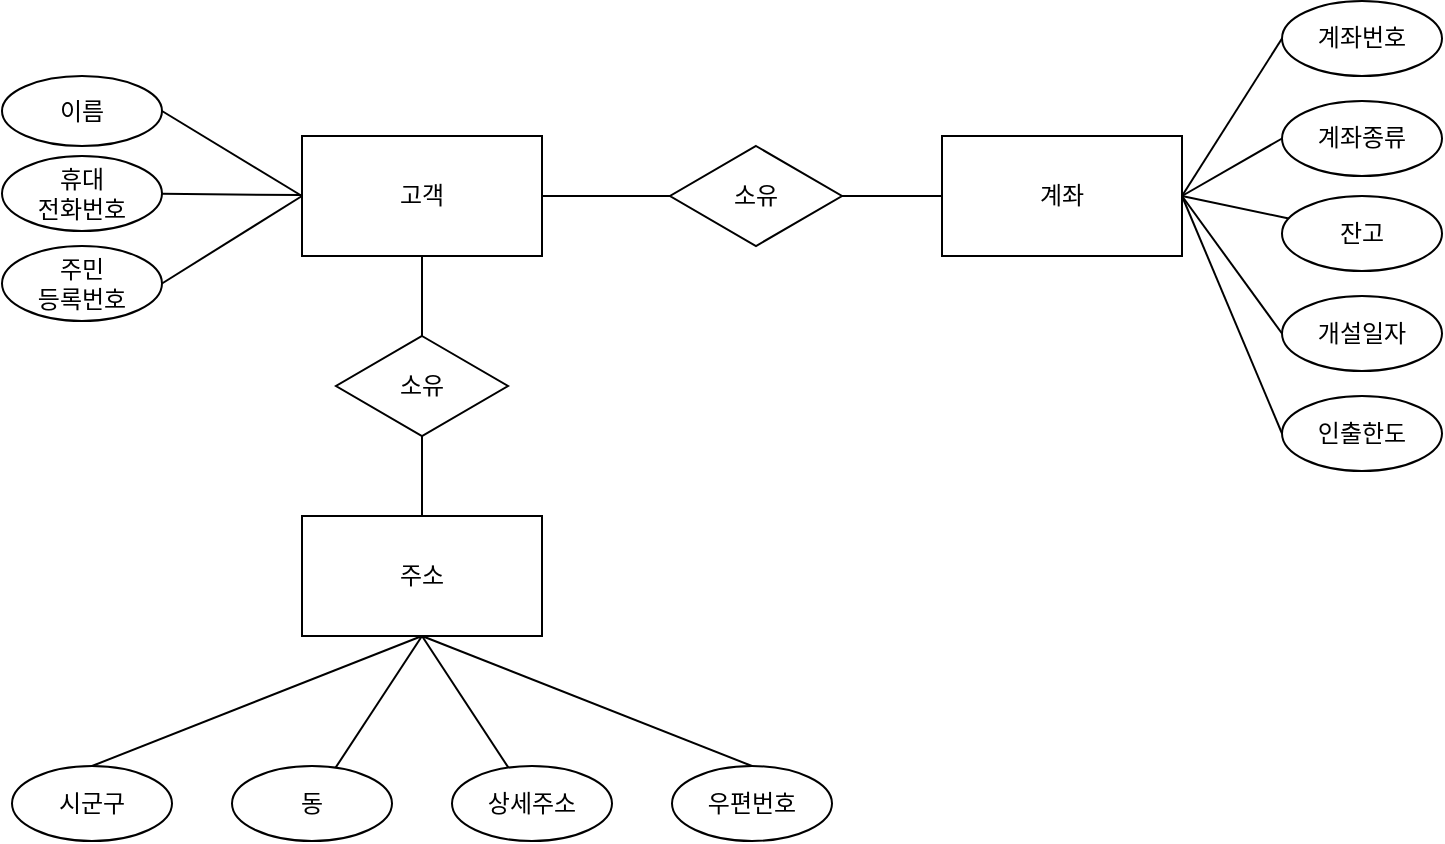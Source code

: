 <mxfile version="20.2.3" type="github">
  <diagram id="F7E832jS-0N0P_lomMx2" name="페이지-1">
    <mxGraphModel dx="1221" dy="672" grid="1" gridSize="10" guides="1" tooltips="1" connect="1" arrows="1" fold="1" page="1" pageScale="1" pageWidth="827" pageHeight="1169" math="0" shadow="0">
      <root>
        <mxCell id="0" />
        <mxCell id="1" parent="0" />
        <mxCell id="VNveiia-ABCgVaA3gTNQ-1" value="고객" style="rounded=0;whiteSpace=wrap;html=1;" vertex="1" parent="1">
          <mxGeometry x="230" y="270" width="120" height="60" as="geometry" />
        </mxCell>
        <mxCell id="VNveiia-ABCgVaA3gTNQ-38" value="" style="edgeStyle=none;rounded=0;orthogonalLoop=1;jettySize=auto;html=1;endArrow=none;endFill=0;exitX=1;exitY=0.5;exitDx=0;exitDy=0;" edge="1" parent="1" source="VNveiia-ABCgVaA3gTNQ-2" target="VNveiia-ABCgVaA3gTNQ-35">
          <mxGeometry relative="1" as="geometry" />
        </mxCell>
        <mxCell id="VNveiia-ABCgVaA3gTNQ-40" style="edgeStyle=none;rounded=0;orthogonalLoop=1;jettySize=auto;html=1;entryX=0;entryY=0.5;entryDx=0;entryDy=0;endArrow=none;endFill=0;" edge="1" parent="1" target="VNveiia-ABCgVaA3gTNQ-34">
          <mxGeometry relative="1" as="geometry">
            <mxPoint x="670" y="300" as="sourcePoint" />
          </mxGeometry>
        </mxCell>
        <mxCell id="VNveiia-ABCgVaA3gTNQ-41" style="edgeStyle=none;rounded=0;orthogonalLoop=1;jettySize=auto;html=1;exitX=1;exitY=0.5;exitDx=0;exitDy=0;entryX=0;entryY=0.5;entryDx=0;entryDy=0;endArrow=none;endFill=0;" edge="1" parent="1" source="VNveiia-ABCgVaA3gTNQ-2" target="VNveiia-ABCgVaA3gTNQ-29">
          <mxGeometry relative="1" as="geometry" />
        </mxCell>
        <mxCell id="VNveiia-ABCgVaA3gTNQ-42" style="edgeStyle=none;rounded=0;orthogonalLoop=1;jettySize=auto;html=1;exitX=1;exitY=0.5;exitDx=0;exitDy=0;endArrow=none;endFill=0;entryX=0;entryY=0.5;entryDx=0;entryDy=0;" edge="1" parent="1" source="VNveiia-ABCgVaA3gTNQ-2" target="VNveiia-ABCgVaA3gTNQ-36">
          <mxGeometry relative="1" as="geometry">
            <mxPoint x="710" y="370" as="targetPoint" />
          </mxGeometry>
        </mxCell>
        <mxCell id="VNveiia-ABCgVaA3gTNQ-43" style="edgeStyle=none;rounded=0;orthogonalLoop=1;jettySize=auto;html=1;exitX=1;exitY=0.5;exitDx=0;exitDy=0;entryX=0;entryY=0.5;entryDx=0;entryDy=0;endArrow=none;endFill=0;" edge="1" parent="1" source="VNveiia-ABCgVaA3gTNQ-2" target="VNveiia-ABCgVaA3gTNQ-37">
          <mxGeometry relative="1" as="geometry" />
        </mxCell>
        <mxCell id="VNveiia-ABCgVaA3gTNQ-2" value="계좌" style="rounded=0;whiteSpace=wrap;html=1;" vertex="1" parent="1">
          <mxGeometry x="550" y="270" width="120" height="60" as="geometry" />
        </mxCell>
        <mxCell id="VNveiia-ABCgVaA3gTNQ-3" value="주소" style="rounded=0;whiteSpace=wrap;html=1;" vertex="1" parent="1">
          <mxGeometry x="230" y="460" width="120" height="60" as="geometry" />
        </mxCell>
        <mxCell id="VNveiia-ABCgVaA3gTNQ-5" value="" style="edgeStyle=orthogonalEdgeStyle;orthogonalLoop=1;jettySize=auto;html=1;anchorPointDirection=1;rounded=0;endArrow=none;endFill=0;" edge="1" parent="1" source="VNveiia-ABCgVaA3gTNQ-4">
          <mxGeometry relative="1" as="geometry">
            <mxPoint x="550" y="300" as="targetPoint" />
          </mxGeometry>
        </mxCell>
        <mxCell id="VNveiia-ABCgVaA3gTNQ-6" value="" style="edgeStyle=orthogonalEdgeStyle;rounded=0;orthogonalLoop=1;jettySize=auto;html=1;endArrow=none;endFill=0;" edge="1" parent="1" source="VNveiia-ABCgVaA3gTNQ-4" target="VNveiia-ABCgVaA3gTNQ-1">
          <mxGeometry relative="1" as="geometry" />
        </mxCell>
        <mxCell id="VNveiia-ABCgVaA3gTNQ-4" value="소유" style="rhombus;whiteSpace=wrap;html=1;" vertex="1" parent="1">
          <mxGeometry x="414" y="275" width="86" height="50" as="geometry" />
        </mxCell>
        <mxCell id="VNveiia-ABCgVaA3gTNQ-9" value="" style="edgeStyle=orthogonalEdgeStyle;rounded=0;orthogonalLoop=1;jettySize=auto;html=1;endArrow=none;endFill=0;" edge="1" parent="1" source="VNveiia-ABCgVaA3gTNQ-8" target="VNveiia-ABCgVaA3gTNQ-1">
          <mxGeometry relative="1" as="geometry" />
        </mxCell>
        <mxCell id="VNveiia-ABCgVaA3gTNQ-10" value="" style="edgeStyle=orthogonalEdgeStyle;rounded=0;orthogonalLoop=1;jettySize=auto;html=1;endArrow=none;endFill=0;" edge="1" parent="1" source="VNveiia-ABCgVaA3gTNQ-8" target="VNveiia-ABCgVaA3gTNQ-3">
          <mxGeometry relative="1" as="geometry" />
        </mxCell>
        <mxCell id="VNveiia-ABCgVaA3gTNQ-8" value="소유" style="rhombus;whiteSpace=wrap;html=1;" vertex="1" parent="1">
          <mxGeometry x="247" y="370" width="86" height="50" as="geometry" />
        </mxCell>
        <mxCell id="VNveiia-ABCgVaA3gTNQ-12" value="" style="orthogonalLoop=1;jettySize=auto;html=1;endArrow=none;endFill=0;rounded=0;entryX=0;entryY=0.5;entryDx=0;entryDy=0;exitX=1;exitY=0.5;exitDx=0;exitDy=0;" edge="1" parent="1" source="VNveiia-ABCgVaA3gTNQ-11" target="VNveiia-ABCgVaA3gTNQ-1">
          <mxGeometry relative="1" as="geometry" />
        </mxCell>
        <mxCell id="VNveiia-ABCgVaA3gTNQ-11" value="이름" style="ellipse;whiteSpace=wrap;html=1;" vertex="1" parent="1">
          <mxGeometry x="80" y="240" width="80" height="35" as="geometry" />
        </mxCell>
        <mxCell id="VNveiia-ABCgVaA3gTNQ-15" value="" style="edgeStyle=none;rounded=0;orthogonalLoop=1;jettySize=auto;html=1;endArrow=none;endFill=0;" edge="1" parent="1" source="VNveiia-ABCgVaA3gTNQ-13" target="VNveiia-ABCgVaA3gTNQ-1">
          <mxGeometry relative="1" as="geometry" />
        </mxCell>
        <mxCell id="VNveiia-ABCgVaA3gTNQ-13" value="휴대 &lt;br&gt;전화번호" style="ellipse;whiteSpace=wrap;html=1;" vertex="1" parent="1">
          <mxGeometry x="80" y="280" width="80" height="37.5" as="geometry" />
        </mxCell>
        <mxCell id="VNveiia-ABCgVaA3gTNQ-17" value="" style="edgeStyle=none;rounded=0;orthogonalLoop=1;jettySize=auto;html=1;endArrow=none;endFill=0;entryX=0;entryY=0.5;entryDx=0;entryDy=0;exitX=1;exitY=0.5;exitDx=0;exitDy=0;" edge="1" parent="1" source="VNveiia-ABCgVaA3gTNQ-16" target="VNveiia-ABCgVaA3gTNQ-1">
          <mxGeometry relative="1" as="geometry" />
        </mxCell>
        <mxCell id="VNveiia-ABCgVaA3gTNQ-16" value="주민&lt;br&gt;등록번호" style="ellipse;whiteSpace=wrap;html=1;" vertex="1" parent="1">
          <mxGeometry x="80" y="325" width="80" height="37.5" as="geometry" />
        </mxCell>
        <mxCell id="VNveiia-ABCgVaA3gTNQ-28" style="edgeStyle=none;rounded=0;orthogonalLoop=1;jettySize=auto;html=1;exitX=0.5;exitY=0;exitDx=0;exitDy=0;entryX=0.5;entryY=1;entryDx=0;entryDy=0;endArrow=none;endFill=0;" edge="1" parent="1" source="VNveiia-ABCgVaA3gTNQ-18" target="VNveiia-ABCgVaA3gTNQ-3">
          <mxGeometry relative="1" as="geometry" />
        </mxCell>
        <mxCell id="VNveiia-ABCgVaA3gTNQ-18" value="시군구" style="ellipse;whiteSpace=wrap;html=1;" vertex="1" parent="1">
          <mxGeometry x="85" y="585" width="80" height="37.5" as="geometry" />
        </mxCell>
        <mxCell id="VNveiia-ABCgVaA3gTNQ-24" value="" style="edgeStyle=none;rounded=0;orthogonalLoop=1;jettySize=auto;html=1;endArrow=none;endFill=0;entryX=0.5;entryY=1;entryDx=0;entryDy=0;" edge="1" parent="1" source="VNveiia-ABCgVaA3gTNQ-21" target="VNveiia-ABCgVaA3gTNQ-3">
          <mxGeometry relative="1" as="geometry" />
        </mxCell>
        <mxCell id="VNveiia-ABCgVaA3gTNQ-21" value="동" style="ellipse;whiteSpace=wrap;html=1;" vertex="1" parent="1">
          <mxGeometry x="195" y="585" width="80" height="37.5" as="geometry" />
        </mxCell>
        <mxCell id="VNveiia-ABCgVaA3gTNQ-25" value="" style="edgeStyle=none;rounded=0;orthogonalLoop=1;jettySize=auto;html=1;endArrow=none;endFill=0;entryX=0.5;entryY=1;entryDx=0;entryDy=0;" edge="1" parent="1" source="VNveiia-ABCgVaA3gTNQ-22" target="VNveiia-ABCgVaA3gTNQ-3">
          <mxGeometry relative="1" as="geometry" />
        </mxCell>
        <mxCell id="VNveiia-ABCgVaA3gTNQ-22" value="상세주소" style="ellipse;whiteSpace=wrap;html=1;" vertex="1" parent="1">
          <mxGeometry x="305" y="585" width="80" height="37.5" as="geometry" />
        </mxCell>
        <mxCell id="VNveiia-ABCgVaA3gTNQ-27" style="edgeStyle=none;rounded=0;orthogonalLoop=1;jettySize=auto;html=1;exitX=0.5;exitY=0;exitDx=0;exitDy=0;entryX=0.5;entryY=1;entryDx=0;entryDy=0;endArrow=none;endFill=0;" edge="1" parent="1" source="VNveiia-ABCgVaA3gTNQ-23" target="VNveiia-ABCgVaA3gTNQ-3">
          <mxGeometry relative="1" as="geometry" />
        </mxCell>
        <mxCell id="VNveiia-ABCgVaA3gTNQ-23" value="우편번호" style="ellipse;whiteSpace=wrap;html=1;" vertex="1" parent="1">
          <mxGeometry x="415" y="585" width="80" height="37.5" as="geometry" />
        </mxCell>
        <mxCell id="VNveiia-ABCgVaA3gTNQ-29" value="계좌번호" style="ellipse;whiteSpace=wrap;html=1;" vertex="1" parent="1">
          <mxGeometry x="720" y="202.5" width="80" height="37.5" as="geometry" />
        </mxCell>
        <mxCell id="VNveiia-ABCgVaA3gTNQ-34" value="계좌종류" style="ellipse;whiteSpace=wrap;html=1;" vertex="1" parent="1">
          <mxGeometry x="720" y="252.5" width="80" height="37.5" as="geometry" />
        </mxCell>
        <mxCell id="VNveiia-ABCgVaA3gTNQ-35" value="잔고" style="ellipse;whiteSpace=wrap;html=1;" vertex="1" parent="1">
          <mxGeometry x="720" y="300" width="80" height="37.5" as="geometry" />
        </mxCell>
        <mxCell id="VNveiia-ABCgVaA3gTNQ-36" value="개설일자" style="ellipse;whiteSpace=wrap;html=1;" vertex="1" parent="1">
          <mxGeometry x="720" y="350" width="80" height="37.5" as="geometry" />
        </mxCell>
        <mxCell id="VNveiia-ABCgVaA3gTNQ-37" value="인출한도" style="ellipse;whiteSpace=wrap;html=1;" vertex="1" parent="1">
          <mxGeometry x="720" y="400" width="80" height="37.5" as="geometry" />
        </mxCell>
      </root>
    </mxGraphModel>
  </diagram>
</mxfile>
